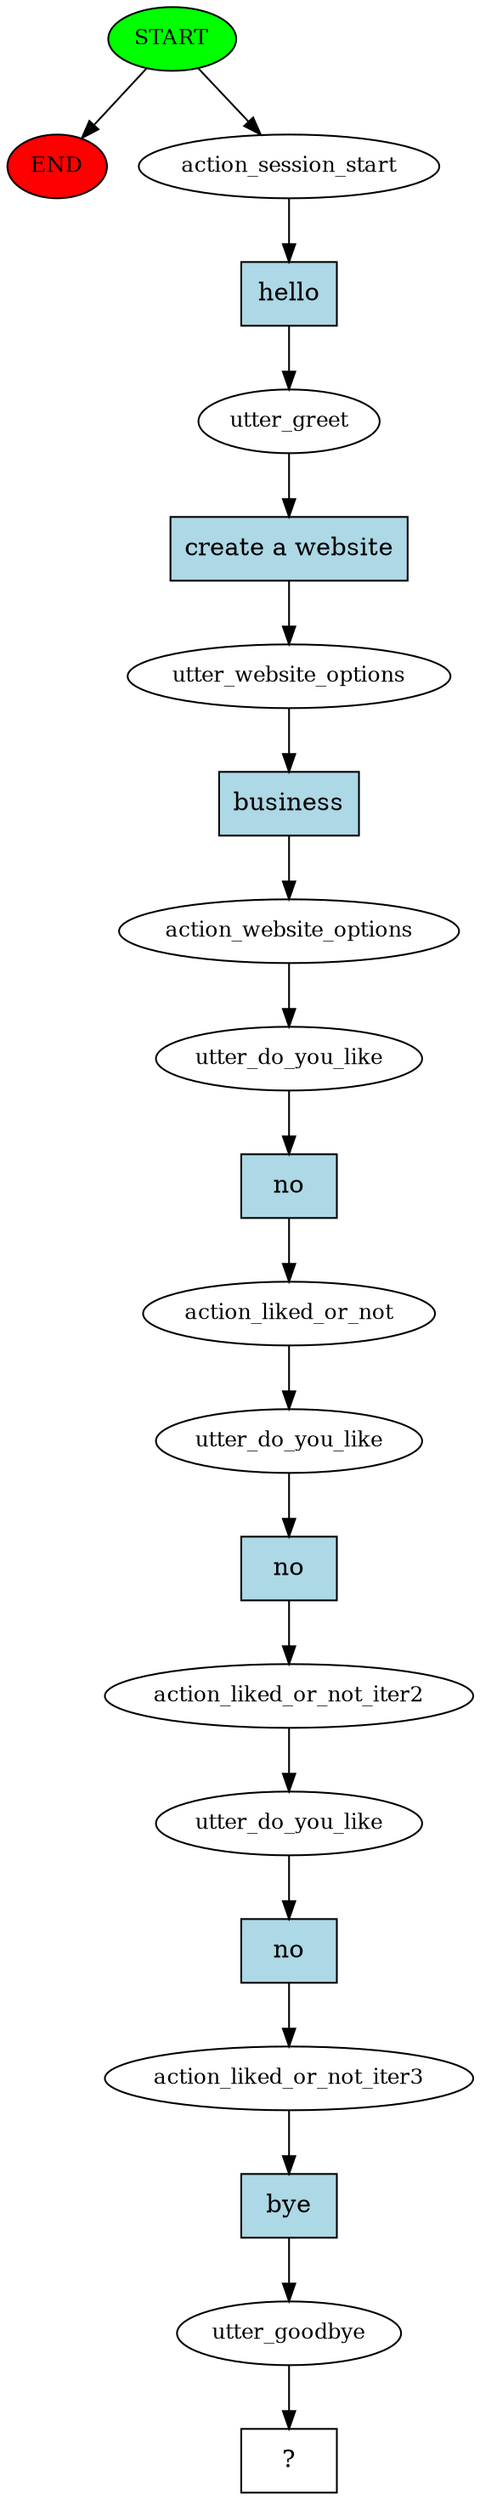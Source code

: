 digraph  {
0 [class="start active", fillcolor=green, fontsize=12, label=START, style=filled];
"-1" [class=end, fillcolor=red, fontsize=12, label=END, style=filled];
1 [class=active, fontsize=12, label=action_session_start];
2 [class=active, fontsize=12, label=utter_greet];
3 [class=active, fontsize=12, label=utter_website_options];
4 [class=active, fontsize=12, label=action_website_options];
5 [class=active, fontsize=12, label=utter_do_you_like];
6 [class=active, fontsize=12, label=action_liked_or_not];
7 [class=active, fontsize=12, label=utter_do_you_like];
8 [class=active, fontsize=12, label=action_liked_or_not_iter2];
9 [class=active, fontsize=12, label=utter_do_you_like];
10 [class=active, fontsize=12, label=action_liked_or_not_iter3];
11 [class=active, fontsize=12, label=utter_goodbye];
12 [class="intent dashed active", label="  ?  ", shape=rect];
13 [class="intent active", fillcolor=lightblue, label=hello, shape=rect, style=filled];
14 [class="intent active", fillcolor=lightblue, label="create a website", shape=rect, style=filled];
15 [class="intent active", fillcolor=lightblue, label=business, shape=rect, style=filled];
16 [class="intent active", fillcolor=lightblue, label=no, shape=rect, style=filled];
17 [class="intent active", fillcolor=lightblue, label=no, shape=rect, style=filled];
18 [class="intent active", fillcolor=lightblue, label=no, shape=rect, style=filled];
19 [class="intent active", fillcolor=lightblue, label=bye, shape=rect, style=filled];
0 -> "-1"  [class="", key=NONE, label=""];
0 -> 1  [class=active, key=NONE, label=""];
1 -> 13  [class=active, key=0];
2 -> 14  [class=active, key=0];
3 -> 15  [class=active, key=0];
4 -> 5  [class=active, key=NONE, label=""];
5 -> 16  [class=active, key=0];
6 -> 7  [class=active, key=NONE, label=""];
7 -> 17  [class=active, key=0];
8 -> 9  [class=active, key=NONE, label=""];
9 -> 18  [class=active, key=0];
10 -> 19  [class=active, key=0];
11 -> 12  [class=active, key=NONE, label=""];
13 -> 2  [class=active, key=0];
14 -> 3  [class=active, key=0];
15 -> 4  [class=active, key=0];
16 -> 6  [class=active, key=0];
17 -> 8  [class=active, key=0];
18 -> 10  [class=active, key=0];
19 -> 11  [class=active, key=0];
}
